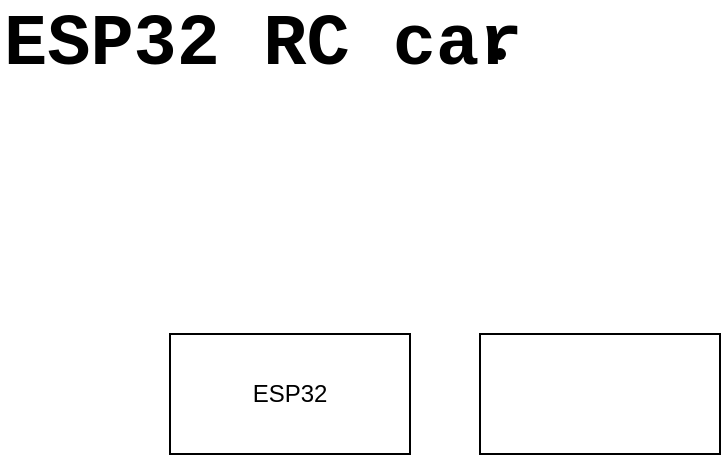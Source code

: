 <mxfile version="20.3.7" type="github">
  <diagram id="XR9YpOgsPGwdvRDls5zJ" name="Page-1">
    <mxGraphModel dx="1038" dy="579" grid="1" gridSize="10" guides="1" tooltips="1" connect="1" arrows="1" fold="1" page="1" pageScale="1" pageWidth="850" pageHeight="1100" math="0" shadow="0">
      <root>
        <mxCell id="0" />
        <mxCell id="1" parent="0" />
        <mxCell id="FgaGsLwW8Ih5Koto9L3I-1" value="ESP32&lt;br&gt;" style="rounded=0;whiteSpace=wrap;html=1;" vertex="1" parent="1">
          <mxGeometry x="365" y="220" width="120" height="60" as="geometry" />
        </mxCell>
        <mxCell id="FgaGsLwW8Ih5Koto9L3I-2" value="ESP32 RC car" style="text;html=1;strokeColor=none;fillColor=none;align=left;verticalAlign=middle;whiteSpace=wrap;rounded=0;fontSize=36;fontStyle=1;fontFamily=Courier New;" vertex="1" parent="1">
          <mxGeometry x="280" y="60" width="290" height="30" as="geometry" />
        </mxCell>
        <mxCell id="FgaGsLwW8Ih5Koto9L3I-3" value="" style="shape=waypoint;sketch=0;size=6;pointerEvents=1;points=[];fillColor=none;resizable=0;rotatable=0;perimeter=centerPerimeter;snapToPoint=1;fontFamily=Courier New;fontSize=36;" vertex="1" parent="1">
          <mxGeometry x="510" y="60" width="40" height="40" as="geometry" />
        </mxCell>
        <mxCell id="FgaGsLwW8Ih5Koto9L3I-4" value="" style="rounded=0;whiteSpace=wrap;html=1;fontFamily=Courier New;fontSize=36;" vertex="1" parent="1">
          <mxGeometry x="520" y="220" width="120" height="60" as="geometry" />
        </mxCell>
      </root>
    </mxGraphModel>
  </diagram>
</mxfile>
